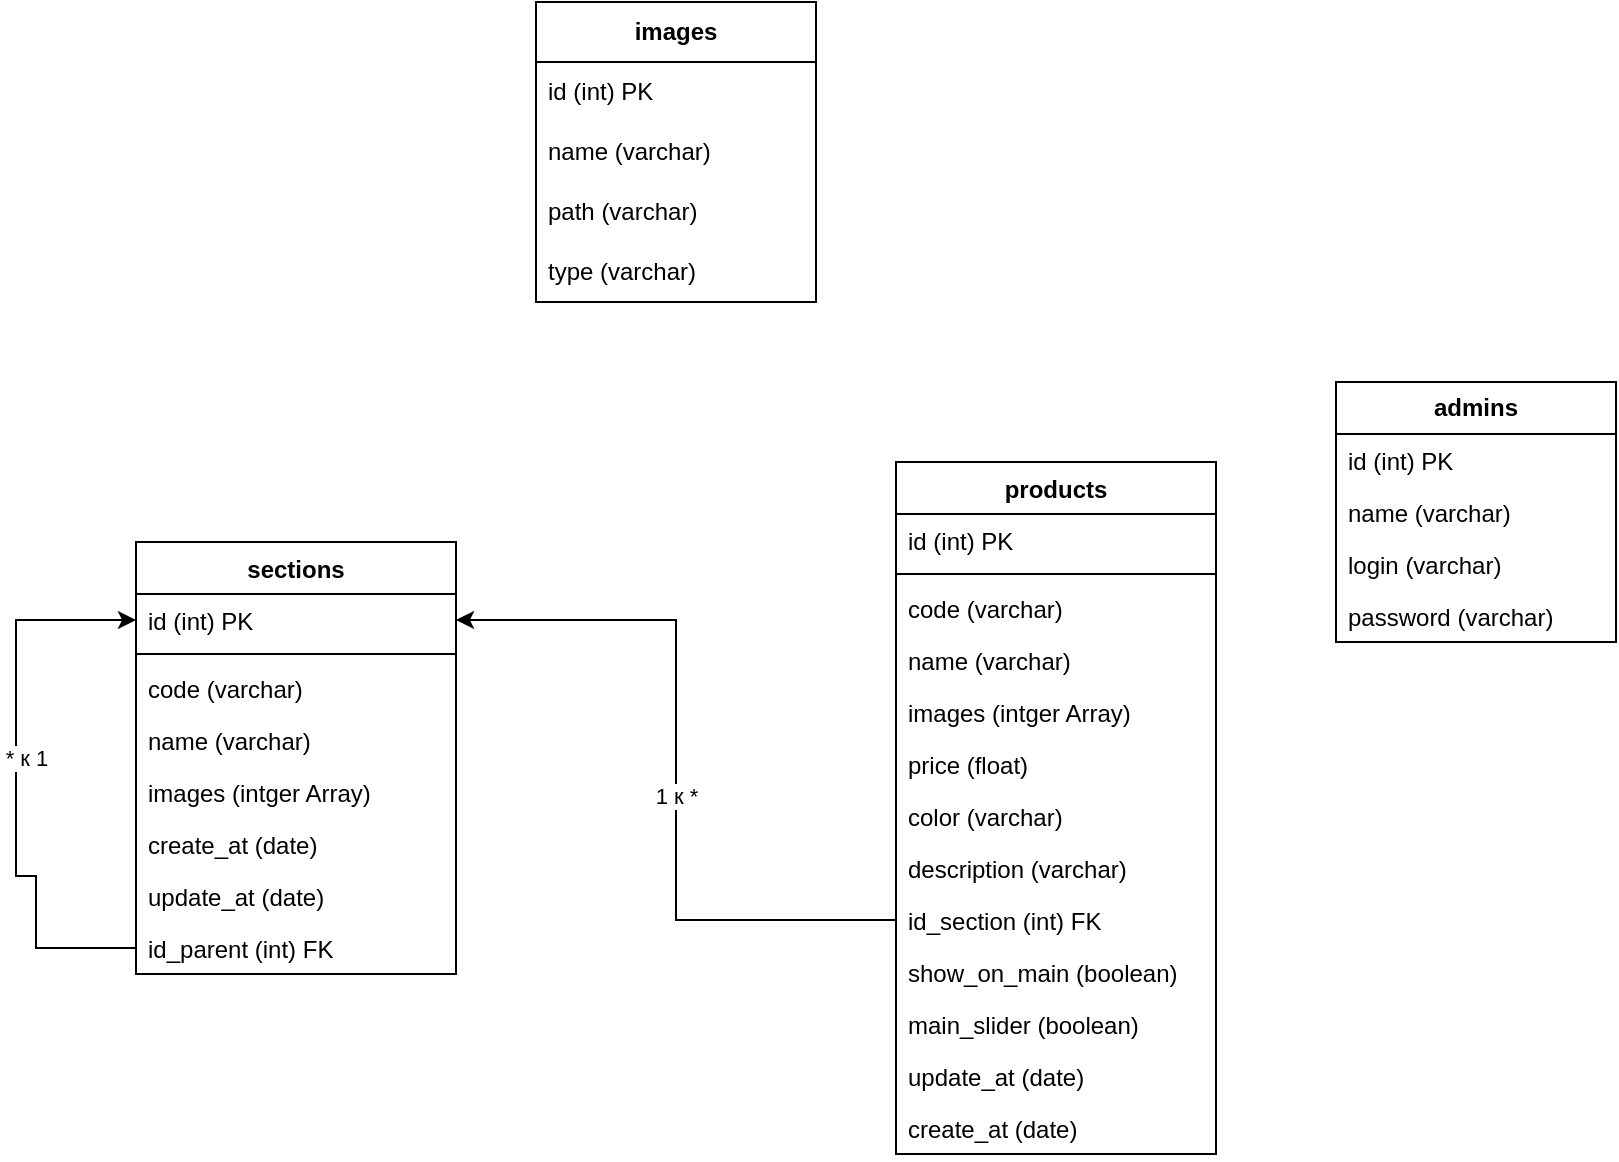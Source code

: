 <mxfile version="26.0.13">
  <diagram name="Страница — 1" id="1xbmHrzwv-APWdXbuwWW">
    <mxGraphModel dx="1434" dy="1907" grid="1" gridSize="10" guides="1" tooltips="1" connect="1" arrows="1" fold="1" page="1" pageScale="1" pageWidth="827" pageHeight="1169" math="0" shadow="0">
      <root>
        <mxCell id="0" />
        <mxCell id="1" parent="0" />
        <mxCell id="V0XivfPD3gZHcsKP-eaM-1" value="sections" style="swimlane;fontStyle=1;align=center;verticalAlign=top;childLayout=stackLayout;horizontal=1;startSize=26;horizontalStack=0;resizeParent=1;resizeParentMax=0;resizeLast=0;collapsible=1;marginBottom=0;whiteSpace=wrap;html=1;" vertex="1" parent="1">
          <mxGeometry x="80" y="130" width="160" height="216" as="geometry" />
        </mxCell>
        <mxCell id="V0XivfPD3gZHcsKP-eaM-2" value="id (int) PK" style="text;strokeColor=none;fillColor=none;align=left;verticalAlign=top;spacingLeft=4;spacingRight=4;overflow=hidden;rotatable=0;points=[[0,0.5],[1,0.5]];portConstraint=eastwest;whiteSpace=wrap;html=1;" vertex="1" parent="V0XivfPD3gZHcsKP-eaM-1">
          <mxGeometry y="26" width="160" height="26" as="geometry" />
        </mxCell>
        <mxCell id="V0XivfPD3gZHcsKP-eaM-3" value="" style="line;strokeWidth=1;fillColor=none;align=left;verticalAlign=middle;spacingTop=-1;spacingLeft=3;spacingRight=3;rotatable=0;labelPosition=right;points=[];portConstraint=eastwest;strokeColor=inherit;" vertex="1" parent="V0XivfPD3gZHcsKP-eaM-1">
          <mxGeometry y="52" width="160" height="8" as="geometry" />
        </mxCell>
        <mxCell id="V0XivfPD3gZHcsKP-eaM-4" value="code (varchar)&amp;nbsp;" style="text;strokeColor=none;fillColor=none;align=left;verticalAlign=top;spacingLeft=4;spacingRight=4;overflow=hidden;rotatable=0;points=[[0,0.5],[1,0.5]];portConstraint=eastwest;whiteSpace=wrap;html=1;" vertex="1" parent="V0XivfPD3gZHcsKP-eaM-1">
          <mxGeometry y="60" width="160" height="26" as="geometry" />
        </mxCell>
        <mxCell id="V0XivfPD3gZHcsKP-eaM-5" value="name (varchar)" style="text;strokeColor=none;fillColor=none;align=left;verticalAlign=top;spacingLeft=4;spacingRight=4;overflow=hidden;rotatable=0;points=[[0,0.5],[1,0.5]];portConstraint=eastwest;whiteSpace=wrap;html=1;" vertex="1" parent="V0XivfPD3gZHcsKP-eaM-1">
          <mxGeometry y="86" width="160" height="26" as="geometry" />
        </mxCell>
        <mxCell id="V0XivfPD3gZHcsKP-eaM-6" value="images (intger Array)" style="text;strokeColor=none;fillColor=none;align=left;verticalAlign=top;spacingLeft=4;spacingRight=4;overflow=hidden;rotatable=0;points=[[0,0.5],[1,0.5]];portConstraint=eastwest;whiteSpace=wrap;html=1;" vertex="1" parent="V0XivfPD3gZHcsKP-eaM-1">
          <mxGeometry y="112" width="160" height="26" as="geometry" />
        </mxCell>
        <mxCell id="V0XivfPD3gZHcsKP-eaM-7" value="create_at (date)" style="text;strokeColor=none;fillColor=none;align=left;verticalAlign=top;spacingLeft=4;spacingRight=4;overflow=hidden;rotatable=0;points=[[0,0.5],[1,0.5]];portConstraint=eastwest;whiteSpace=wrap;html=1;" vertex="1" parent="V0XivfPD3gZHcsKP-eaM-1">
          <mxGeometry y="138" width="160" height="26" as="geometry" />
        </mxCell>
        <mxCell id="V0XivfPD3gZHcsKP-eaM-8" value="update_at (date)" style="text;strokeColor=none;fillColor=none;align=left;verticalAlign=top;spacingLeft=4;spacingRight=4;overflow=hidden;rotatable=0;points=[[0,0.5],[1,0.5]];portConstraint=eastwest;whiteSpace=wrap;html=1;" vertex="1" parent="V0XivfPD3gZHcsKP-eaM-1">
          <mxGeometry y="164" width="160" height="26" as="geometry" />
        </mxCell>
        <mxCell id="V0XivfPD3gZHcsKP-eaM-9" value="id_parent (int) FK" style="text;strokeColor=none;fillColor=none;align=left;verticalAlign=top;spacingLeft=4;spacingRight=4;overflow=hidden;rotatable=0;points=[[0,0.5],[1,0.5]];portConstraint=eastwest;whiteSpace=wrap;html=1;" vertex="1" parent="V0XivfPD3gZHcsKP-eaM-1">
          <mxGeometry y="190" width="160" height="26" as="geometry" />
        </mxCell>
        <mxCell id="V0XivfPD3gZHcsKP-eaM-10" style="edgeStyle=orthogonalEdgeStyle;rounded=0;orthogonalLoop=1;jettySize=auto;html=1;entryX=0;entryY=0.5;entryDx=0;entryDy=0;" edge="1" parent="V0XivfPD3gZHcsKP-eaM-1" source="V0XivfPD3gZHcsKP-eaM-9" target="V0XivfPD3gZHcsKP-eaM-2">
          <mxGeometry relative="1" as="geometry">
            <mxPoint x="-60" y="47" as="targetPoint" />
            <Array as="points">
              <mxPoint x="-50" y="203" />
              <mxPoint x="-50" y="167" />
              <mxPoint x="-60" y="167" />
              <mxPoint x="-60" y="39" />
            </Array>
          </mxGeometry>
        </mxCell>
        <mxCell id="V0XivfPD3gZHcsKP-eaM-11" value="* к 1" style="edgeLabel;html=1;align=center;verticalAlign=middle;resizable=0;points=[];" vertex="1" connectable="0" parent="V0XivfPD3gZHcsKP-eaM-10">
          <mxGeometry x="0.094" y="-5" relative="1" as="geometry">
            <mxPoint as="offset" />
          </mxGeometry>
        </mxCell>
        <mxCell id="V0XivfPD3gZHcsKP-eaM-12" value="products" style="swimlane;fontStyle=1;align=center;verticalAlign=top;childLayout=stackLayout;horizontal=1;startSize=26;horizontalStack=0;resizeParent=1;resizeParentMax=0;resizeLast=0;collapsible=1;marginBottom=0;whiteSpace=wrap;html=1;" vertex="1" parent="1">
          <mxGeometry x="460" y="90" width="160" height="346" as="geometry" />
        </mxCell>
        <mxCell id="V0XivfPD3gZHcsKP-eaM-13" value="id (int) PK" style="text;strokeColor=none;fillColor=none;align=left;verticalAlign=top;spacingLeft=4;spacingRight=4;overflow=hidden;rotatable=0;points=[[0,0.5],[1,0.5]];portConstraint=eastwest;whiteSpace=wrap;html=1;" vertex="1" parent="V0XivfPD3gZHcsKP-eaM-12">
          <mxGeometry y="26" width="160" height="26" as="geometry" />
        </mxCell>
        <mxCell id="V0XivfPD3gZHcsKP-eaM-14" value="" style="line;strokeWidth=1;fillColor=none;align=left;verticalAlign=middle;spacingTop=-1;spacingLeft=3;spacingRight=3;rotatable=0;labelPosition=right;points=[];portConstraint=eastwest;strokeColor=inherit;" vertex="1" parent="V0XivfPD3gZHcsKP-eaM-12">
          <mxGeometry y="52" width="160" height="8" as="geometry" />
        </mxCell>
        <mxCell id="V0XivfPD3gZHcsKP-eaM-15" value="code (varchar)&amp;nbsp;" style="text;strokeColor=none;fillColor=none;align=left;verticalAlign=top;spacingLeft=4;spacingRight=4;overflow=hidden;rotatable=0;points=[[0,0.5],[1,0.5]];portConstraint=eastwest;whiteSpace=wrap;html=1;" vertex="1" parent="V0XivfPD3gZHcsKP-eaM-12">
          <mxGeometry y="60" width="160" height="26" as="geometry" />
        </mxCell>
        <mxCell id="V0XivfPD3gZHcsKP-eaM-16" value="name (varchar)" style="text;strokeColor=none;fillColor=none;align=left;verticalAlign=top;spacingLeft=4;spacingRight=4;overflow=hidden;rotatable=0;points=[[0,0.5],[1,0.5]];portConstraint=eastwest;whiteSpace=wrap;html=1;" vertex="1" parent="V0XivfPD3gZHcsKP-eaM-12">
          <mxGeometry y="86" width="160" height="26" as="geometry" />
        </mxCell>
        <mxCell id="V0XivfPD3gZHcsKP-eaM-17" value="images (intger Array)" style="text;strokeColor=none;fillColor=none;align=left;verticalAlign=top;spacingLeft=4;spacingRight=4;overflow=hidden;rotatable=0;points=[[0,0.5],[1,0.5]];portConstraint=eastwest;whiteSpace=wrap;html=1;" vertex="1" parent="V0XivfPD3gZHcsKP-eaM-12">
          <mxGeometry y="112" width="160" height="26" as="geometry" />
        </mxCell>
        <mxCell id="V0XivfPD3gZHcsKP-eaM-18" value="price (float&lt;span style=&quot;color: rgba(0, 0, 0, 0); font-family: monospace; font-size: 0px; text-wrap-mode: nowrap;&quot;&gt;%3CmxGraphModel%3E%3Croot%3E%3CmxCell%20id%3D%220%22%2F%3E%3CmxCell%20id%3D%221%22%20parent%3D%220%22%2F%3E%3CmxCell%20id%3D%222%22%20value%3D%22image%20(varchar)%22%20style%3D%22text%3BstrokeColor%3Dnone%3BfillColor%3Dnone%3Balign%3Dleft%3BverticalAlign%3Dtop%3BspacingLeft%3D4%3BspacingRight%3D4%3Boverflow%3Dhidden%3Brotatable%3D0%3Bpoints%3D%5B%5B0%2C0.5%5D%2C%5B1%2C0.5%5D%5D%3BportConstraint%3Deastwest%3BwhiteSpace%3Dwrap%3Bhtml%3D1%3B%22%20vertex%3D%221%22%20parent%3D%221%22%3E%3CmxGeometry%20x%3D%22380%22%20y%3D%22216%22%20width%3D%22160%22%20height%3D%2226%22%20as%3D%22geometry%22%2F%3E%3C%2FmxCell%3E%3C%2Froot%3E%3C%2FmxGraphMod&lt;/span&gt;)" style="text;strokeColor=none;fillColor=none;align=left;verticalAlign=top;spacingLeft=4;spacingRight=4;overflow=hidden;rotatable=0;points=[[0,0.5],[1,0.5]];portConstraint=eastwest;whiteSpace=wrap;html=1;" vertex="1" parent="V0XivfPD3gZHcsKP-eaM-12">
          <mxGeometry y="138" width="160" height="26" as="geometry" />
        </mxCell>
        <mxCell id="V0XivfPD3gZHcsKP-eaM-19" value="color (varchar)" style="text;strokeColor=none;fillColor=none;align=left;verticalAlign=top;spacingLeft=4;spacingRight=4;overflow=hidden;rotatable=0;points=[[0,0.5],[1,0.5]];portConstraint=eastwest;whiteSpace=wrap;html=1;" vertex="1" parent="V0XivfPD3gZHcsKP-eaM-12">
          <mxGeometry y="164" width="160" height="26" as="geometry" />
        </mxCell>
        <mxCell id="V0XivfPD3gZHcsKP-eaM-20" value="description (varchar)" style="text;strokeColor=none;fillColor=none;align=left;verticalAlign=top;spacingLeft=4;spacingRight=4;overflow=hidden;rotatable=0;points=[[0,0.5],[1,0.5]];portConstraint=eastwest;whiteSpace=wrap;html=1;" vertex="1" parent="V0XivfPD3gZHcsKP-eaM-12">
          <mxGeometry y="190" width="160" height="26" as="geometry" />
        </mxCell>
        <mxCell id="V0XivfPD3gZHcsKP-eaM-21" value="id_section (int) FK" style="text;strokeColor=none;fillColor=none;align=left;verticalAlign=top;spacingLeft=4;spacingRight=4;overflow=hidden;rotatable=0;points=[[0,0.5],[1,0.5]];portConstraint=eastwest;whiteSpace=wrap;html=1;" vertex="1" parent="V0XivfPD3gZHcsKP-eaM-12">
          <mxGeometry y="216" width="160" height="26" as="geometry" />
        </mxCell>
        <mxCell id="V0XivfPD3gZHcsKP-eaM-22" value="show_on_main (boolean)" style="text;strokeColor=none;fillColor=none;align=left;verticalAlign=top;spacingLeft=4;spacingRight=4;overflow=hidden;rotatable=0;points=[[0,0.5],[1,0.5]];portConstraint=eastwest;whiteSpace=wrap;html=1;" vertex="1" parent="V0XivfPD3gZHcsKP-eaM-12">
          <mxGeometry y="242" width="160" height="26" as="geometry" />
        </mxCell>
        <mxCell id="V0XivfPD3gZHcsKP-eaM-23" value="main_slider (boolean)" style="text;strokeColor=none;fillColor=none;align=left;verticalAlign=top;spacingLeft=4;spacingRight=4;overflow=hidden;rotatable=0;points=[[0,0.5],[1,0.5]];portConstraint=eastwest;whiteSpace=wrap;html=1;" vertex="1" parent="V0XivfPD3gZHcsKP-eaM-12">
          <mxGeometry y="268" width="160" height="26" as="geometry" />
        </mxCell>
        <mxCell id="V0XivfPD3gZHcsKP-eaM-24" value="update_at&amp;nbsp;(date)" style="text;strokeColor=none;fillColor=none;align=left;verticalAlign=top;spacingLeft=4;spacingRight=4;overflow=hidden;rotatable=0;points=[[0,0.5],[1,0.5]];portConstraint=eastwest;whiteSpace=wrap;html=1;" vertex="1" parent="V0XivfPD3gZHcsKP-eaM-12">
          <mxGeometry y="294" width="160" height="26" as="geometry" />
        </mxCell>
        <mxCell id="V0XivfPD3gZHcsKP-eaM-25" value="create_at&amp;nbsp;(date)" style="text;strokeColor=none;fillColor=none;align=left;verticalAlign=top;spacingLeft=4;spacingRight=4;overflow=hidden;rotatable=0;points=[[0,0.5],[1,0.5]];portConstraint=eastwest;whiteSpace=wrap;html=1;" vertex="1" parent="V0XivfPD3gZHcsKP-eaM-12">
          <mxGeometry y="320" width="160" height="26" as="geometry" />
        </mxCell>
        <mxCell id="V0XivfPD3gZHcsKP-eaM-26" style="edgeStyle=orthogonalEdgeStyle;rounded=0;orthogonalLoop=1;jettySize=auto;html=1;" edge="1" parent="1" source="V0XivfPD3gZHcsKP-eaM-21" target="V0XivfPD3gZHcsKP-eaM-2">
          <mxGeometry relative="1" as="geometry" />
        </mxCell>
        <mxCell id="V0XivfPD3gZHcsKP-eaM-27" value="1 к *" style="edgeLabel;html=1;align=center;verticalAlign=middle;resizable=0;points=[];" vertex="1" connectable="0" parent="V0XivfPD3gZHcsKP-eaM-26">
          <mxGeometry x="-0.068" relative="1" as="geometry">
            <mxPoint as="offset" />
          </mxGeometry>
        </mxCell>
        <mxCell id="V0XivfPD3gZHcsKP-eaM-28" value="&lt;b&gt;admins&lt;/b&gt;" style="swimlane;fontStyle=0;childLayout=stackLayout;horizontal=1;startSize=26;fillColor=none;horizontalStack=0;resizeParent=1;resizeParentMax=0;resizeLast=0;collapsible=1;marginBottom=0;whiteSpace=wrap;html=1;" vertex="1" parent="1">
          <mxGeometry x="680" y="50" width="140" height="130" as="geometry" />
        </mxCell>
        <mxCell id="V0XivfPD3gZHcsKP-eaM-29" value="id (int) PK" style="text;strokeColor=none;fillColor=none;align=left;verticalAlign=top;spacingLeft=4;spacingRight=4;overflow=hidden;rotatable=0;points=[[0,0.5],[1,0.5]];portConstraint=eastwest;whiteSpace=wrap;html=1;" vertex="1" parent="V0XivfPD3gZHcsKP-eaM-28">
          <mxGeometry y="26" width="140" height="26" as="geometry" />
        </mxCell>
        <mxCell id="V0XivfPD3gZHcsKP-eaM-30" value="name (varchar)" style="text;strokeColor=none;fillColor=none;align=left;verticalAlign=top;spacingLeft=4;spacingRight=4;overflow=hidden;rotatable=0;points=[[0,0.5],[1,0.5]];portConstraint=eastwest;whiteSpace=wrap;html=1;" vertex="1" parent="V0XivfPD3gZHcsKP-eaM-28">
          <mxGeometry y="52" width="140" height="26" as="geometry" />
        </mxCell>
        <mxCell id="V0XivfPD3gZHcsKP-eaM-31" value="login (varchar)" style="text;strokeColor=none;fillColor=none;align=left;verticalAlign=top;spacingLeft=4;spacingRight=4;overflow=hidden;rotatable=0;points=[[0,0.5],[1,0.5]];portConstraint=eastwest;whiteSpace=wrap;html=1;" vertex="1" parent="V0XivfPD3gZHcsKP-eaM-28">
          <mxGeometry y="78" width="140" height="26" as="geometry" />
        </mxCell>
        <mxCell id="V0XivfPD3gZHcsKP-eaM-32" value="password (varchar)" style="text;strokeColor=none;fillColor=none;align=left;verticalAlign=top;spacingLeft=4;spacingRight=4;overflow=hidden;rotatable=0;points=[[0,0.5],[1,0.5]];portConstraint=eastwest;whiteSpace=wrap;html=1;" vertex="1" parent="V0XivfPD3gZHcsKP-eaM-28">
          <mxGeometry y="104" width="140" height="26" as="geometry" />
        </mxCell>
        <mxCell id="V0XivfPD3gZHcsKP-eaM-33" value="&lt;b&gt;images&lt;/b&gt;" style="swimlane;fontStyle=0;childLayout=stackLayout;horizontal=1;startSize=30;horizontalStack=0;resizeParent=1;resizeParentMax=0;resizeLast=0;collapsible=1;marginBottom=0;whiteSpace=wrap;html=1;" vertex="1" parent="1">
          <mxGeometry x="280" y="-140" width="140" height="150" as="geometry" />
        </mxCell>
        <mxCell id="V0XivfPD3gZHcsKP-eaM-34" value="id (int) PK" style="text;strokeColor=none;fillColor=none;align=left;verticalAlign=middle;spacingLeft=4;spacingRight=4;overflow=hidden;points=[[0,0.5],[1,0.5]];portConstraint=eastwest;rotatable=0;whiteSpace=wrap;html=1;" vertex="1" parent="V0XivfPD3gZHcsKP-eaM-33">
          <mxGeometry y="30" width="140" height="30" as="geometry" />
        </mxCell>
        <mxCell id="V0XivfPD3gZHcsKP-eaM-35" value="name (varchar)" style="text;strokeColor=none;fillColor=none;align=left;verticalAlign=middle;spacingLeft=4;spacingRight=4;overflow=hidden;points=[[0,0.5],[1,0.5]];portConstraint=eastwest;rotatable=0;whiteSpace=wrap;html=1;" vertex="1" parent="V0XivfPD3gZHcsKP-eaM-33">
          <mxGeometry y="60" width="140" height="30" as="geometry" />
        </mxCell>
        <mxCell id="V0XivfPD3gZHcsKP-eaM-36" value="path (varchar)" style="text;strokeColor=none;fillColor=none;align=left;verticalAlign=middle;spacingLeft=4;spacingRight=4;overflow=hidden;points=[[0,0.5],[1,0.5]];portConstraint=eastwest;rotatable=0;whiteSpace=wrap;html=1;" vertex="1" parent="V0XivfPD3gZHcsKP-eaM-33">
          <mxGeometry y="90" width="140" height="30" as="geometry" />
        </mxCell>
        <mxCell id="V0XivfPD3gZHcsKP-eaM-37" value="type (varchar)" style="text;strokeColor=none;fillColor=none;align=left;verticalAlign=middle;spacingLeft=4;spacingRight=4;overflow=hidden;points=[[0,0.5],[1,0.5]];portConstraint=eastwest;rotatable=0;whiteSpace=wrap;html=1;" vertex="1" parent="V0XivfPD3gZHcsKP-eaM-33">
          <mxGeometry y="120" width="140" height="30" as="geometry" />
        </mxCell>
      </root>
    </mxGraphModel>
  </diagram>
</mxfile>
